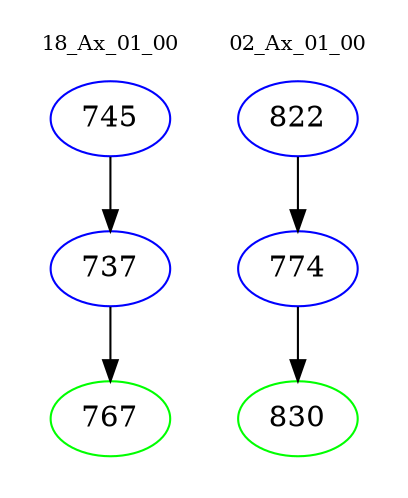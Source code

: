 digraph{
subgraph cluster_0 {
color = white
label = "18_Ax_01_00";
fontsize=10;
T0_745 [label="745", color="blue"]
T0_745 -> T0_737 [color="black"]
T0_737 [label="737", color="blue"]
T0_737 -> T0_767 [color="black"]
T0_767 [label="767", color="green"]
}
subgraph cluster_1 {
color = white
label = "02_Ax_01_00";
fontsize=10;
T1_822 [label="822", color="blue"]
T1_822 -> T1_774 [color="black"]
T1_774 [label="774", color="blue"]
T1_774 -> T1_830 [color="black"]
T1_830 [label="830", color="green"]
}
}
